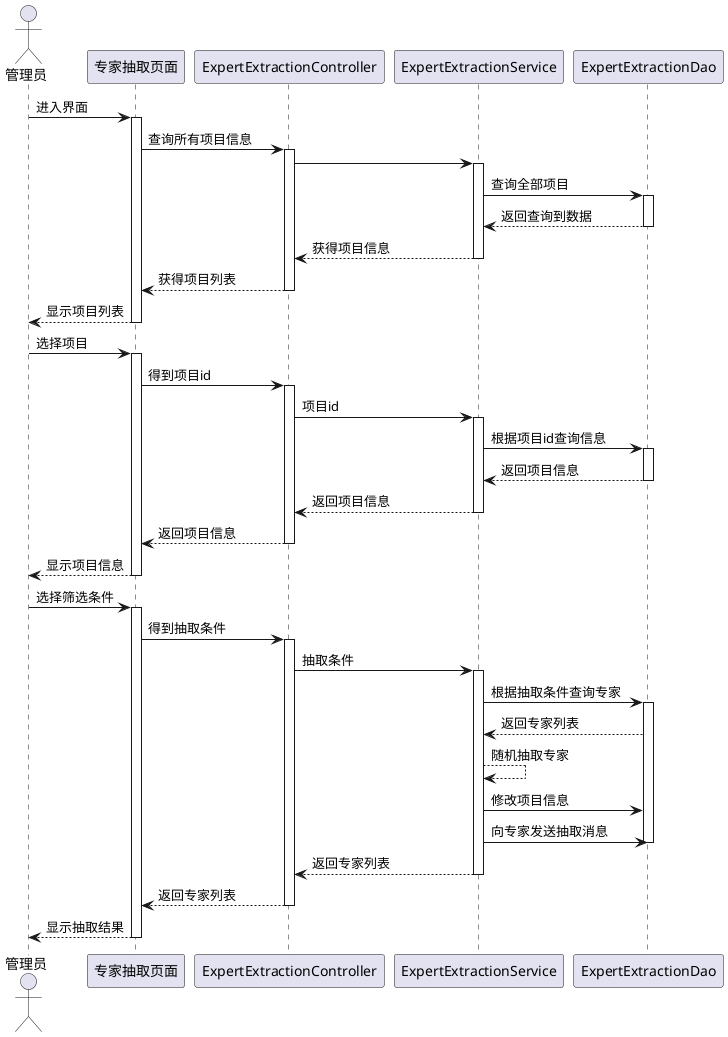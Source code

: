 @startuml
actor 管理员
participant 专家抽取页面
participant ExpertExtractionController
participant ExpertExtractionService
participant ExpertExtractionDao
管理员->专家抽取页面:进入界面
activate 专家抽取页面
专家抽取页面->ExpertExtractionController:查询所有项目信息
activate ExpertExtractionController
ExpertExtractionController->ExpertExtractionService:
activate ExpertExtractionService
ExpertExtractionService->ExpertExtractionDao:查询全部项目
activate ExpertExtractionDao
ExpertExtractionDao-->ExpertExtractionService:返回查询到数据
deactivate ExpertExtractionDao
ExpertExtractionService-->ExpertExtractionController:获得项目信息
deactivate ExpertExtractionService
ExpertExtractionController-->专家抽取页面:获得项目列表
deactivate ExpertExtractionController
专家抽取页面-->管理员:显示项目列表
deactivate 专家抽取页面

管理员->专家抽取页面:选择项目
activate 专家抽取页面
专家抽取页面->ExpertExtractionController:得到项目id
activate ExpertExtractionController
ExpertExtractionController->ExpertExtractionService:项目id
activate ExpertExtractionService
ExpertExtractionService->ExpertExtractionDao:根据项目id查询信息
activate ExpertExtractionDao
ExpertExtractionDao-->ExpertExtractionService:返回项目信息
deactivate ExpertExtractionDao
ExpertExtractionService-->ExpertExtractionController:返回项目信息
deactivate ExpertExtractionService
ExpertExtractionController-->专家抽取页面:返回项目信息
deactivate ExpertExtractionController
专家抽取页面-->管理员:显示项目信息
deactivate 专家抽取页面

管理员->专家抽取页面:选择筛选条件
activate 专家抽取页面
专家抽取页面->ExpertExtractionController:得到抽取条件
activate ExpertExtractionController
ExpertExtractionController->ExpertExtractionService:抽取条件
activate ExpertExtractionService
ExpertExtractionService->ExpertExtractionDao:根据抽取条件查询专家
activate ExpertExtractionDao
ExpertExtractionDao-->ExpertExtractionService:返回专家列表
ExpertExtractionService-->ExpertExtractionService:随机抽取专家
ExpertExtractionService->ExpertExtractionDao:修改项目信息
ExpertExtractionService->ExpertExtractionDao:向专家发送抽取消息
deactivate ExpertExtractionDao
ExpertExtractionService-->ExpertExtractionController:返回专家列表
deactivate ExpertExtractionService
ExpertExtractionController-->专家抽取页面:返回专家列表
deactivate ExpertExtractionController
专家抽取页面-->管理员:显示抽取结果
deactivate 专家抽取页面
@enduml